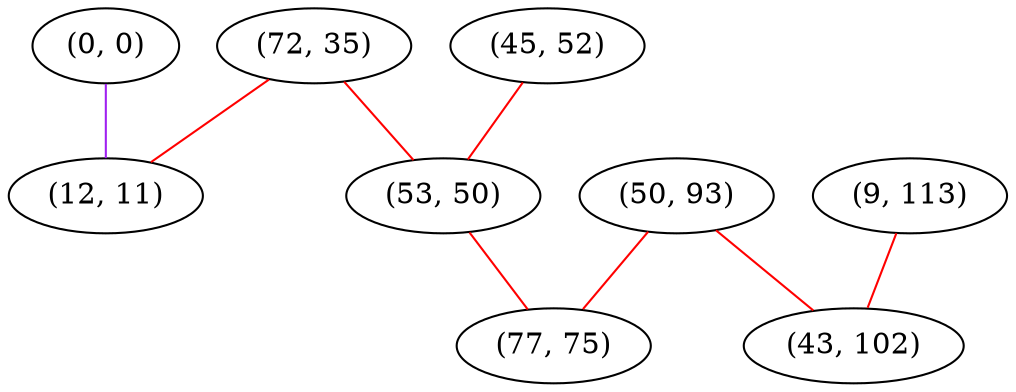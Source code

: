 graph "" {
"(72, 35)";
"(0, 0)";
"(50, 93)";
"(9, 113)";
"(12, 11)";
"(45, 52)";
"(53, 50)";
"(43, 102)";
"(77, 75)";
"(72, 35)" -- "(53, 50)"  [color=red, key=0, weight=1];
"(72, 35)" -- "(12, 11)"  [color=red, key=0, weight=1];
"(0, 0)" -- "(12, 11)"  [color=purple, key=0, weight=4];
"(50, 93)" -- "(43, 102)"  [color=red, key=0, weight=1];
"(50, 93)" -- "(77, 75)"  [color=red, key=0, weight=1];
"(9, 113)" -- "(43, 102)"  [color=red, key=0, weight=1];
"(45, 52)" -- "(53, 50)"  [color=red, key=0, weight=1];
"(53, 50)" -- "(77, 75)"  [color=red, key=0, weight=1];
}
